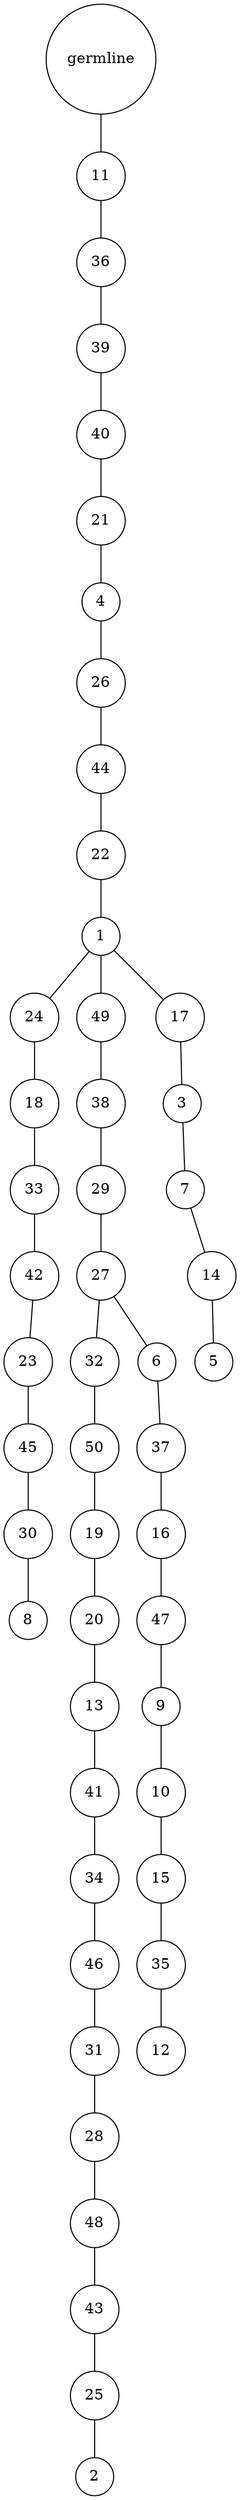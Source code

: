 graph {
	rankdir=UD;
	splines=line;
	node [shape=circle]
	"0x7f97bba4fc70" [label="germline"];
	"0x7f97bba4fca0" [label="11"];
	"0x7f97bba4fc70" -- "0x7f97bba4fca0" ;
	"0x7f97bba4fcd0" [label="36"];
	"0x7f97bba4fca0" -- "0x7f97bba4fcd0" ;
	"0x7f97bba4fd00" [label="39"];
	"0x7f97bba4fcd0" -- "0x7f97bba4fd00" ;
	"0x7f97bba4fd30" [label="40"];
	"0x7f97bba4fd00" -- "0x7f97bba4fd30" ;
	"0x7f97bba4fd60" [label="21"];
	"0x7f97bba4fd30" -- "0x7f97bba4fd60" ;
	"0x7f97bba4fd90" [label="4"];
	"0x7f97bba4fd60" -- "0x7f97bba4fd90" ;
	"0x7f97bba4fdc0" [label="26"];
	"0x7f97bba4fd90" -- "0x7f97bba4fdc0" ;
	"0x7f97bba4fdf0" [label="44"];
	"0x7f97bba4fdc0" -- "0x7f97bba4fdf0" ;
	"0x7f97bba4fe20" [label="22"];
	"0x7f97bba4fdf0" -- "0x7f97bba4fe20" ;
	"0x7f97bba4fe50" [label="1"];
	"0x7f97bba4fe20" -- "0x7f97bba4fe50" ;
	"0x7f97bba4fe80" [label="24"];
	"0x7f97bba4fe50" -- "0x7f97bba4fe80" ;
	"0x7f97bba4feb0" [label="18"];
	"0x7f97bba4fe80" -- "0x7f97bba4feb0" ;
	"0x7f97bba4fee0" [label="33"];
	"0x7f97bba4feb0" -- "0x7f97bba4fee0" ;
	"0x7f97bba4ff10" [label="42"];
	"0x7f97bba4fee0" -- "0x7f97bba4ff10" ;
	"0x7f97bba4ff40" [label="23"];
	"0x7f97bba4ff10" -- "0x7f97bba4ff40" ;
	"0x7f97bba4ff70" [label="45"];
	"0x7f97bba4ff40" -- "0x7f97bba4ff70" ;
	"0x7f97bba4ffa0" [label="30"];
	"0x7f97bba4ff70" -- "0x7f97bba4ffa0" ;
	"0x7f97bba4ffd0" [label="8"];
	"0x7f97bba4ffa0" -- "0x7f97bba4ffd0" ;
	"0x7f97bb9e2040" [label="49"];
	"0x7f97bba4fe50" -- "0x7f97bb9e2040" ;
	"0x7f97bb9e2070" [label="38"];
	"0x7f97bb9e2040" -- "0x7f97bb9e2070" ;
	"0x7f97bb9e20a0" [label="29"];
	"0x7f97bb9e2070" -- "0x7f97bb9e20a0" ;
	"0x7f97bb9e20d0" [label="27"];
	"0x7f97bb9e20a0" -- "0x7f97bb9e20d0" ;
	"0x7f97bb9e2100" [label="32"];
	"0x7f97bb9e20d0" -- "0x7f97bb9e2100" ;
	"0x7f97bb9e2130" [label="50"];
	"0x7f97bb9e2100" -- "0x7f97bb9e2130" ;
	"0x7f97bb9e2160" [label="19"];
	"0x7f97bb9e2130" -- "0x7f97bb9e2160" ;
	"0x7f97bb9e2190" [label="20"];
	"0x7f97bb9e2160" -- "0x7f97bb9e2190" ;
	"0x7f97bb9e21c0" [label="13"];
	"0x7f97bb9e2190" -- "0x7f97bb9e21c0" ;
	"0x7f97bb9e21f0" [label="41"];
	"0x7f97bb9e21c0" -- "0x7f97bb9e21f0" ;
	"0x7f97bb9e2220" [label="34"];
	"0x7f97bb9e21f0" -- "0x7f97bb9e2220" ;
	"0x7f97bb9e2250" [label="46"];
	"0x7f97bb9e2220" -- "0x7f97bb9e2250" ;
	"0x7f97bb9e2280" [label="31"];
	"0x7f97bb9e2250" -- "0x7f97bb9e2280" ;
	"0x7f97bb9e22b0" [label="28"];
	"0x7f97bb9e2280" -- "0x7f97bb9e22b0" ;
	"0x7f97bb9e22e0" [label="48"];
	"0x7f97bb9e22b0" -- "0x7f97bb9e22e0" ;
	"0x7f97bb9e2310" [label="43"];
	"0x7f97bb9e22e0" -- "0x7f97bb9e2310" ;
	"0x7f97bb9e2340" [label="25"];
	"0x7f97bb9e2310" -- "0x7f97bb9e2340" ;
	"0x7f97bb9e2370" [label="2"];
	"0x7f97bb9e2340" -- "0x7f97bb9e2370" ;
	"0x7f97bb9e23a0" [label="6"];
	"0x7f97bb9e20d0" -- "0x7f97bb9e23a0" ;
	"0x7f97bb9e23d0" [label="37"];
	"0x7f97bb9e23a0" -- "0x7f97bb9e23d0" ;
	"0x7f97bb9e2400" [label="16"];
	"0x7f97bb9e23d0" -- "0x7f97bb9e2400" ;
	"0x7f97bb9e2430" [label="47"];
	"0x7f97bb9e2400" -- "0x7f97bb9e2430" ;
	"0x7f97bb9e2460" [label="9"];
	"0x7f97bb9e2430" -- "0x7f97bb9e2460" ;
	"0x7f97bb9e2490" [label="10"];
	"0x7f97bb9e2460" -- "0x7f97bb9e2490" ;
	"0x7f97bb9e24c0" [label="15"];
	"0x7f97bb9e2490" -- "0x7f97bb9e24c0" ;
	"0x7f97bb9e24f0" [label="35"];
	"0x7f97bb9e24c0" -- "0x7f97bb9e24f0" ;
	"0x7f97bb9e2520" [label="12"];
	"0x7f97bb9e24f0" -- "0x7f97bb9e2520" ;
	"0x7f97bb9e2550" [label="17"];
	"0x7f97bba4fe50" -- "0x7f97bb9e2550" ;
	"0x7f97bb9e2580" [label="3"];
	"0x7f97bb9e2550" -- "0x7f97bb9e2580" ;
	"0x7f97bb9e25b0" [label="7"];
	"0x7f97bb9e2580" -- "0x7f97bb9e25b0" ;
	"0x7f97bb9e25e0" [label="14"];
	"0x7f97bb9e25b0" -- "0x7f97bb9e25e0" ;
	"0x7f97bb9e2610" [label="5"];
	"0x7f97bb9e25e0" -- "0x7f97bb9e2610" ;
}
